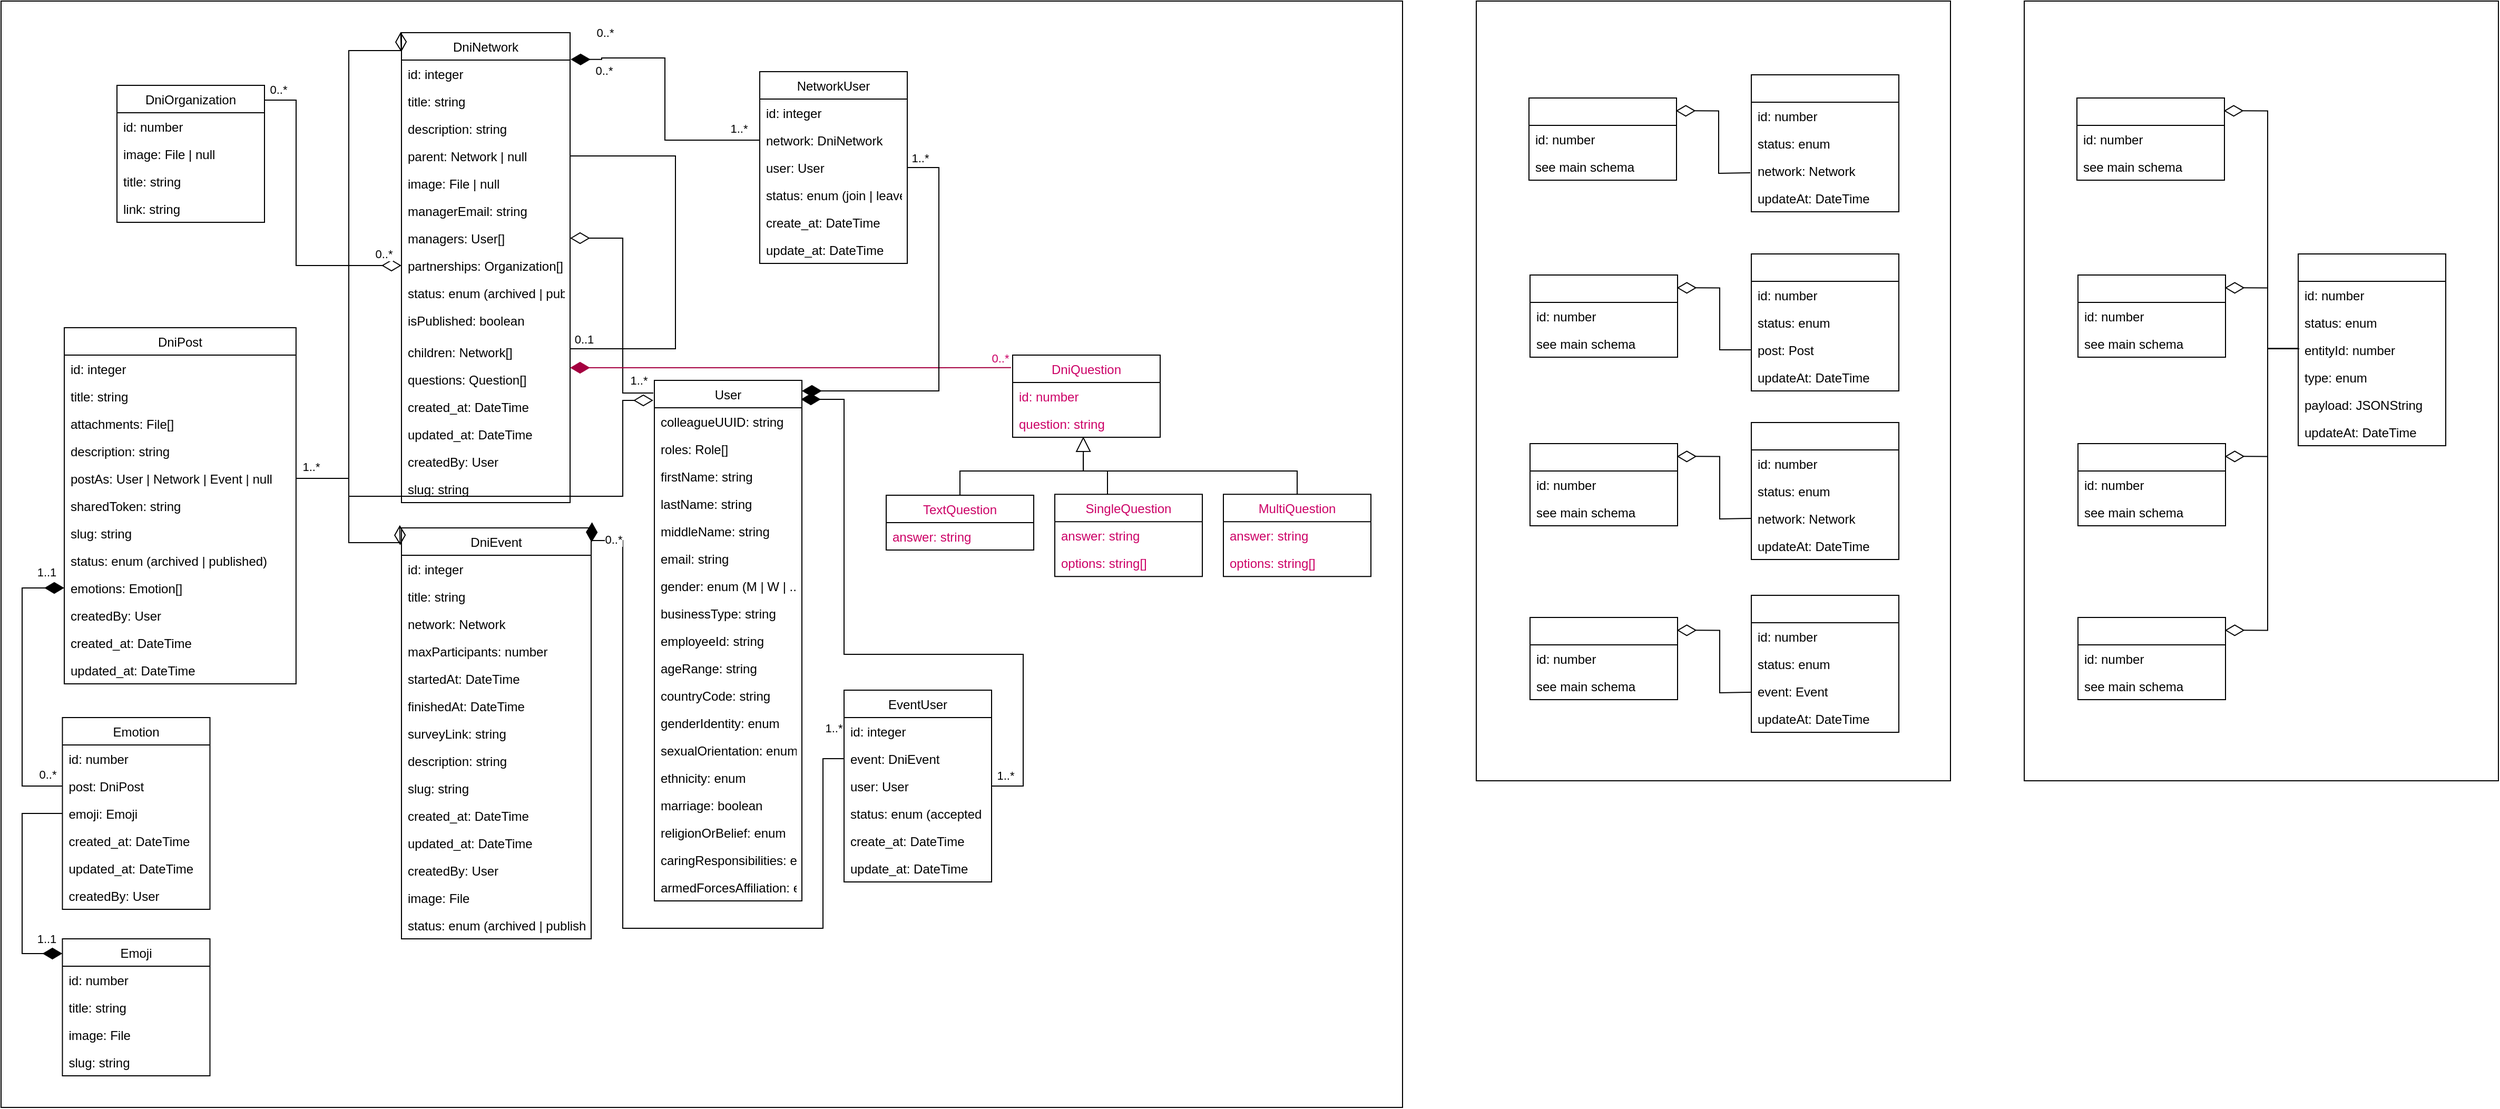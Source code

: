 <mxfile>
    <diagram id="J6vg1RdVkeJgdu3yLjEo" name="Page-1">
        <mxGraphModel dx="1138" dy="582" grid="1" gridSize="10" guides="1" tooltips="1" connect="1" arrows="1" fold="1" page="1" pageScale="1" pageWidth="827" pageHeight="1169" math="0" shadow="0">
            <root>
                <mxCell id="0"/>
                <mxCell id="1" parent="0"/>
                <mxCell id="275" value="" style="rounded=0;whiteSpace=wrap;html=1;fontColor=#FFFFFF;" parent="1" vertex="1">
                    <mxGeometry x="1400" width="450" height="740" as="geometry"/>
                </mxCell>
                <mxCell id="233" value="" style="rounded=0;whiteSpace=wrap;html=1;fontColor=#99004D;" parent="1" vertex="1">
                    <mxGeometry width="1330" height="1050" as="geometry"/>
                </mxCell>
                <mxCell id="9" value="DniPost" style="swimlane;fontStyle=0;childLayout=stackLayout;horizontal=1;startSize=26;fillColor=none;horizontalStack=0;resizeParent=1;resizeParentMax=0;resizeLast=0;collapsible=1;marginBottom=0;" parent="1" vertex="1">
                    <mxGeometry x="60" y="310" width="219.94" height="338" as="geometry"/>
                </mxCell>
                <mxCell id="10" value="id: integer" style="text;strokeColor=none;fillColor=none;align=left;verticalAlign=top;spacingLeft=4;spacingRight=4;overflow=hidden;rotatable=0;points=[[0,0.5],[1,0.5]];portConstraint=eastwest;" parent="9" vertex="1">
                    <mxGeometry y="26" width="219.94" height="26" as="geometry"/>
                </mxCell>
                <mxCell id="11" value="title: string" style="text;strokeColor=none;fillColor=none;align=left;verticalAlign=top;spacingLeft=4;spacingRight=4;overflow=hidden;rotatable=0;points=[[0,0.5],[1,0.5]];portConstraint=eastwest;" parent="9" vertex="1">
                    <mxGeometry y="52" width="219.94" height="26" as="geometry"/>
                </mxCell>
                <mxCell id="12" value="attachments: File[]" style="text;strokeColor=none;fillColor=none;align=left;verticalAlign=top;spacingLeft=4;spacingRight=4;overflow=hidden;rotatable=0;points=[[0,0.5],[1,0.5]];portConstraint=eastwest;" parent="9" vertex="1">
                    <mxGeometry y="78" width="219.94" height="26" as="geometry"/>
                </mxCell>
                <mxCell id="13" value="description: string" style="text;strokeColor=none;fillColor=none;align=left;verticalAlign=top;spacingLeft=4;spacingRight=4;overflow=hidden;rotatable=0;points=[[0,0.5],[1,0.5]];portConstraint=eastwest;" parent="9" vertex="1">
                    <mxGeometry y="104" width="219.94" height="26" as="geometry"/>
                </mxCell>
                <mxCell id="14" value="postAs: User | Network | Event | null" style="text;strokeColor=none;fillColor=none;align=left;verticalAlign=top;spacingLeft=4;spacingRight=4;overflow=hidden;rotatable=0;points=[[0,0.5],[1,0.5]];portConstraint=eastwest;" parent="9" vertex="1">
                    <mxGeometry y="130" width="219.94" height="26" as="geometry"/>
                </mxCell>
                <mxCell id="15" value="sharedToken: string" style="text;strokeColor=none;fillColor=none;align=left;verticalAlign=top;spacingLeft=4;spacingRight=4;overflow=hidden;rotatable=0;points=[[0,0.5],[1,0.5]];portConstraint=eastwest;" parent="9" vertex="1">
                    <mxGeometry y="156" width="219.94" height="26" as="geometry"/>
                </mxCell>
                <mxCell id="21" value="slug: string" style="text;strokeColor=none;fillColor=none;align=left;verticalAlign=top;spacingLeft=4;spacingRight=4;overflow=hidden;rotatable=0;points=[[0,0.5],[1,0.5]];portConstraint=eastwest;" parent="9" vertex="1">
                    <mxGeometry y="182" width="219.94" height="26" as="geometry"/>
                </mxCell>
                <mxCell id="40" value="status: enum (archived | published)" style="text;strokeColor=none;fillColor=none;align=left;verticalAlign=top;spacingLeft=4;spacingRight=4;overflow=hidden;rotatable=0;points=[[0,0.5],[1,0.5]];portConstraint=eastwest;" parent="9" vertex="1">
                    <mxGeometry y="208" width="219.94" height="26" as="geometry"/>
                </mxCell>
                <mxCell id="87" value="emotions: Emotion[]" style="text;strokeColor=none;fillColor=none;align=left;verticalAlign=top;spacingLeft=4;spacingRight=4;overflow=hidden;rotatable=0;points=[[0,0.5],[1,0.5]];portConstraint=eastwest;" parent="9" vertex="1">
                    <mxGeometry y="234" width="219.94" height="26" as="geometry"/>
                </mxCell>
                <mxCell id="157" value="createdBy: User" style="text;strokeColor=none;fillColor=none;align=left;verticalAlign=top;spacingLeft=4;spacingRight=4;overflow=hidden;rotatable=0;points=[[0,0.5],[1,0.5]];portConstraint=eastwest;" parent="9" vertex="1">
                    <mxGeometry y="260" width="219.94" height="26" as="geometry"/>
                </mxCell>
                <mxCell id="169" value="created_at: DateTime" style="text;strokeColor=none;fillColor=none;align=left;verticalAlign=top;spacingLeft=4;spacingRight=4;overflow=hidden;rotatable=0;points=[[0,0.5],[1,0.5]];portConstraint=eastwest;" parent="9" vertex="1">
                    <mxGeometry y="286" width="219.94" height="26" as="geometry"/>
                </mxCell>
                <mxCell id="170" value="updated_at: DateTime" style="text;strokeColor=none;fillColor=none;align=left;verticalAlign=top;spacingLeft=4;spacingRight=4;overflow=hidden;rotatable=0;points=[[0,0.5],[1,0.5]];portConstraint=eastwest;" parent="9" vertex="1">
                    <mxGeometry y="312" width="219.94" height="26" as="geometry"/>
                </mxCell>
                <mxCell id="16" value="DniNetwork" style="swimlane;fontStyle=0;childLayout=stackLayout;horizontal=1;startSize=26;fillColor=none;horizontalStack=0;resizeParent=1;resizeParentMax=0;resizeLast=0;collapsible=1;marginBottom=0;" parent="1" vertex="1">
                    <mxGeometry x="380" y="30" width="160" height="446" as="geometry"/>
                </mxCell>
                <mxCell id="17" value="id: integer" style="text;strokeColor=none;fillColor=none;align=left;verticalAlign=top;spacingLeft=4;spacingRight=4;overflow=hidden;rotatable=0;points=[[0,0.5],[1,0.5]];portConstraint=eastwest;" parent="16" vertex="1">
                    <mxGeometry y="26" width="160" height="26" as="geometry"/>
                </mxCell>
                <mxCell id="18" value="title: string" style="text;strokeColor=none;fillColor=none;align=left;verticalAlign=top;spacingLeft=4;spacingRight=4;overflow=hidden;rotatable=0;points=[[0,0.5],[1,0.5]];portConstraint=eastwest;" parent="16" vertex="1">
                    <mxGeometry y="52" width="160" height="26" as="geometry"/>
                </mxCell>
                <mxCell id="19" value="description: string" style="text;strokeColor=none;fillColor=none;align=left;verticalAlign=top;spacingLeft=4;spacingRight=4;overflow=hidden;rotatable=0;points=[[0,0.5],[1,0.5]];portConstraint=eastwest;" parent="16" vertex="1">
                    <mxGeometry y="78" width="160" height="26" as="geometry"/>
                </mxCell>
                <mxCell id="50" style="edgeStyle=orthogonalEdgeStyle;rounded=0;orthogonalLoop=1;jettySize=auto;html=1;startSize=12;endArrow=none;endFill=0;endSize=16;entryX=1;entryY=0.5;entryDx=0;entryDy=0;" parent="16" source="48" target="129" edge="1">
                    <mxGeometry relative="1" as="geometry">
                        <mxPoint x="-40" y="250" as="targetPoint"/>
                        <Array as="points">
                            <mxPoint x="260" y="117"/>
                            <mxPoint x="260" y="300"/>
                        </Array>
                    </mxGeometry>
                </mxCell>
                <mxCell id="51" value="0..*" style="edgeLabel;html=1;align=center;verticalAlign=middle;resizable=0;points=[];" parent="50" vertex="1" connectable="0">
                    <mxGeometry x="-0.927" relative="1" as="geometry">
                        <mxPoint x="18.8" y="-117" as="offset"/>
                    </mxGeometry>
                </mxCell>
                <mxCell id="52" value="0..1" style="edgeLabel;html=1;align=center;verticalAlign=middle;resizable=0;points=[];" parent="50" vertex="1" connectable="0">
                    <mxGeometry x="0.941" y="2" relative="1" as="geometry">
                        <mxPoint x="3.84" y="-11" as="offset"/>
                    </mxGeometry>
                </mxCell>
                <mxCell id="48" value="parent: Network | null" style="text;strokeColor=none;fillColor=none;align=left;verticalAlign=top;spacingLeft=4;spacingRight=4;overflow=hidden;rotatable=0;points=[[0,0.5],[1,0.5]];portConstraint=eastwest;" parent="16" vertex="1">
                    <mxGeometry y="104" width="160" height="26" as="geometry"/>
                </mxCell>
                <mxCell id="49" value="image: File | null" style="text;strokeColor=none;fillColor=none;align=left;verticalAlign=top;spacingLeft=4;spacingRight=4;overflow=hidden;rotatable=0;points=[[0,0.5],[1,0.5]];portConstraint=eastwest;" parent="16" vertex="1">
                    <mxGeometry y="130" width="160" height="26" as="geometry"/>
                </mxCell>
                <mxCell id="53" value="managerEmail: string" style="text;strokeColor=none;fillColor=none;align=left;verticalAlign=top;spacingLeft=4;spacingRight=4;overflow=hidden;rotatable=0;points=[[0,0.5],[1,0.5]];portConstraint=eastwest;" parent="16" vertex="1">
                    <mxGeometry y="156" width="160" height="26" as="geometry"/>
                </mxCell>
                <mxCell id="55" value="managers: User[]" style="text;strokeColor=none;fillColor=none;align=left;verticalAlign=top;spacingLeft=4;spacingRight=4;overflow=hidden;rotatable=0;points=[[0,0.5],[1,0.5]];portConstraint=eastwest;" parent="16" vertex="1">
                    <mxGeometry y="182" width="160" height="26" as="geometry"/>
                </mxCell>
                <mxCell id="56" value="partnerships: Organization[]" style="text;strokeColor=none;fillColor=none;align=left;verticalAlign=top;spacingLeft=4;spacingRight=4;overflow=hidden;rotatable=0;points=[[0,0.5],[1,0.5]];portConstraint=eastwest;" parent="16" vertex="1">
                    <mxGeometry y="208" width="160" height="26" as="geometry"/>
                </mxCell>
                <mxCell id="73" value="status: enum (archived | published)" style="text;strokeColor=none;fillColor=none;align=left;verticalAlign=top;spacingLeft=4;spacingRight=4;overflow=hidden;rotatable=0;points=[[0,0.5],[1,0.5]];portConstraint=eastwest;" parent="16" vertex="1">
                    <mxGeometry y="234" width="160" height="26" as="geometry"/>
                </mxCell>
                <mxCell id="128" value="isPublished: boolean" style="text;strokeColor=none;fillColor=none;align=left;verticalAlign=top;spacingLeft=4;spacingRight=4;overflow=hidden;rotatable=0;points=[[0,0.5],[1,0.5]];portConstraint=eastwest;" parent="16" vertex="1">
                    <mxGeometry y="260" width="160" height="30" as="geometry"/>
                </mxCell>
                <mxCell id="129" value="children: Network[]" style="text;strokeColor=none;fillColor=none;align=left;verticalAlign=top;spacingLeft=4;spacingRight=4;overflow=hidden;rotatable=0;points=[[0,0.5],[1,0.5]];portConstraint=eastwest;" parent="16" vertex="1">
                    <mxGeometry y="290" width="160" height="26" as="geometry"/>
                </mxCell>
                <mxCell id="131" value="questions: Question[]" style="text;strokeColor=none;fillColor=none;align=left;verticalAlign=top;spacingLeft=4;spacingRight=4;overflow=hidden;rotatable=0;points=[[0,0.5],[1,0.5]];portConstraint=eastwest;" parent="16" vertex="1">
                    <mxGeometry y="316" width="160" height="26" as="geometry"/>
                </mxCell>
                <mxCell id="174" value="created_at: DateTime" style="text;strokeColor=none;fillColor=none;align=left;verticalAlign=top;spacingLeft=4;spacingRight=4;overflow=hidden;rotatable=0;points=[[0,0.5],[1,0.5]];portConstraint=eastwest;" parent="16" vertex="1">
                    <mxGeometry y="342" width="160" height="26" as="geometry"/>
                </mxCell>
                <mxCell id="175" value="updated_at: DateTime" style="text;strokeColor=none;fillColor=none;align=left;verticalAlign=top;spacingLeft=4;spacingRight=4;overflow=hidden;rotatable=0;points=[[0,0.5],[1,0.5]];portConstraint=eastwest;" parent="16" vertex="1">
                    <mxGeometry y="368" width="160" height="26" as="geometry"/>
                </mxCell>
                <mxCell id="337" value="createdBy: User" style="text;strokeColor=none;fillColor=none;align=left;verticalAlign=top;spacingLeft=4;spacingRight=4;overflow=hidden;rotatable=0;points=[[0,0.5],[1,0.5]];portConstraint=eastwest;" parent="16" vertex="1">
                    <mxGeometry y="394" width="160" height="26" as="geometry"/>
                </mxCell>
                <mxCell id="351" value="slug: string" style="text;strokeColor=none;fillColor=none;align=left;verticalAlign=top;spacingLeft=4;spacingRight=4;overflow=hidden;rotatable=0;points=[[0,0.5],[1,0.5]];portConstraint=eastwest;" parent="16" vertex="1">
                    <mxGeometry y="420" width="160" height="26" as="geometry"/>
                </mxCell>
                <mxCell id="24" value="DniEvent" style="swimlane;fontStyle=0;childLayout=stackLayout;horizontal=1;startSize=26;fillColor=none;horizontalStack=0;resizeParent=1;resizeParentMax=0;resizeLast=0;collapsible=1;marginBottom=0;" parent="1" vertex="1">
                    <mxGeometry x="380" y="500.0" width="180" height="390" as="geometry"/>
                </mxCell>
                <mxCell id="25" value="id: integer" style="text;strokeColor=none;fillColor=none;align=left;verticalAlign=top;spacingLeft=4;spacingRight=4;overflow=hidden;rotatable=0;points=[[0,0.5],[1,0.5]];portConstraint=eastwest;" parent="24" vertex="1">
                    <mxGeometry y="26" width="180" height="26" as="geometry"/>
                </mxCell>
                <mxCell id="26" value="title: string" style="text;strokeColor=none;fillColor=none;align=left;verticalAlign=top;spacingLeft=4;spacingRight=4;overflow=hidden;rotatable=0;points=[[0,0.5],[1,0.5]];portConstraint=eastwest;" parent="24" vertex="1">
                    <mxGeometry y="52" width="180" height="26" as="geometry"/>
                </mxCell>
                <mxCell id="27" value="network: Network" style="text;strokeColor=none;fillColor=none;align=left;verticalAlign=top;spacingLeft=4;spacingRight=4;overflow=hidden;rotatable=0;points=[[0,0.5],[1,0.5]];portConstraint=eastwest;" parent="24" vertex="1">
                    <mxGeometry y="78" width="180" height="26" as="geometry"/>
                </mxCell>
                <mxCell id="32" value="maxParticipants: number" style="text;strokeColor=none;fillColor=none;align=left;verticalAlign=top;spacingLeft=4;spacingRight=4;overflow=hidden;rotatable=0;points=[[0,0.5],[1,0.5]];portConstraint=eastwest;" parent="24" vertex="1">
                    <mxGeometry y="104" width="180" height="26" as="geometry"/>
                </mxCell>
                <mxCell id="37" value="startedAt: DateTime" style="text;strokeColor=none;fillColor=none;align=left;verticalAlign=top;spacingLeft=4;spacingRight=4;overflow=hidden;rotatable=0;points=[[0,0.5],[1,0.5]];portConstraint=eastwest;" parent="24" vertex="1">
                    <mxGeometry y="130" width="180" height="26" as="geometry"/>
                </mxCell>
                <mxCell id="38" value="finishedAt: DateTime" style="text;strokeColor=none;fillColor=none;align=left;verticalAlign=top;spacingLeft=4;spacingRight=4;overflow=hidden;rotatable=0;points=[[0,0.5],[1,0.5]];portConstraint=eastwest;" parent="24" vertex="1">
                    <mxGeometry y="156" width="180" height="26" as="geometry"/>
                </mxCell>
                <mxCell id="39" value="surveyLink: string" style="text;strokeColor=none;fillColor=none;align=left;verticalAlign=top;spacingLeft=4;spacingRight=4;overflow=hidden;rotatable=0;points=[[0,0.5],[1,0.5]];portConstraint=eastwest;" parent="24" vertex="1">
                    <mxGeometry y="182" width="180" height="26" as="geometry"/>
                </mxCell>
                <mxCell id="54" value="description: string" style="text;strokeColor=none;fillColor=none;align=left;verticalAlign=top;spacingLeft=4;spacingRight=4;overflow=hidden;rotatable=0;points=[[0,0.5],[1,0.5]];portConstraint=eastwest;" parent="24" vertex="1">
                    <mxGeometry y="208" width="180" height="26" as="geometry"/>
                </mxCell>
                <mxCell id="127" value="slug: string" style="text;strokeColor=none;fillColor=none;align=left;verticalAlign=top;spacingLeft=4;spacingRight=4;overflow=hidden;rotatable=0;points=[[0,0.5],[1,0.5]];portConstraint=eastwest;" parent="24" vertex="1">
                    <mxGeometry y="234" width="180" height="26" as="geometry"/>
                </mxCell>
                <mxCell id="171" value="created_at: DateTime" style="text;strokeColor=none;fillColor=none;align=left;verticalAlign=top;spacingLeft=4;spacingRight=4;overflow=hidden;rotatable=0;points=[[0,0.5],[1,0.5]];portConstraint=eastwest;" parent="24" vertex="1">
                    <mxGeometry y="260" width="180" height="26" as="geometry"/>
                </mxCell>
                <mxCell id="172" value="updated_at: DateTime" style="text;strokeColor=none;fillColor=none;align=left;verticalAlign=top;spacingLeft=4;spacingRight=4;overflow=hidden;rotatable=0;points=[[0,0.5],[1,0.5]];portConstraint=eastwest;" parent="24" vertex="1">
                    <mxGeometry y="286" width="180" height="26" as="geometry"/>
                </mxCell>
                <mxCell id="173" value="createdBy: User" style="text;strokeColor=none;fillColor=none;align=left;verticalAlign=top;spacingLeft=4;spacingRight=4;overflow=hidden;rotatable=0;points=[[0,0.5],[1,0.5]];portConstraint=eastwest;" parent="24" vertex="1">
                    <mxGeometry y="312" width="180" height="26" as="geometry"/>
                </mxCell>
                <mxCell id="352" value="image: File" style="text;strokeColor=none;fillColor=none;align=left;verticalAlign=top;spacingLeft=4;spacingRight=4;overflow=hidden;rotatable=0;points=[[0,0.5],[1,0.5]];portConstraint=eastwest;" parent="24" vertex="1">
                    <mxGeometry y="338" width="180" height="26" as="geometry"/>
                </mxCell>
                <mxCell id="353" value="status: enum (archived | published)" style="text;strokeColor=none;fillColor=none;align=left;verticalAlign=top;spacingLeft=4;spacingRight=4;overflow=hidden;rotatable=0;points=[[0,0.5],[1,0.5]];portConstraint=eastwest;" vertex="1" parent="24">
                    <mxGeometry y="364" width="180" height="26" as="geometry"/>
                </mxCell>
                <mxCell id="28" style="edgeStyle=orthogonalEdgeStyle;rounded=0;orthogonalLoop=1;jettySize=auto;html=1;exitX=1;exitY=0.5;exitDx=0;exitDy=0;endArrow=diamondThin;endFill=0;startSize=12;endSize=16;entryX=-0.001;entryY=0.041;entryDx=0;entryDy=0;entryPerimeter=0;" parent="1" source="14" target="16" edge="1">
                    <mxGeometry relative="1" as="geometry">
                        <mxPoint x="700" y="443" as="sourcePoint"/>
                        <mxPoint x="849" y="30" as="targetPoint"/>
                        <Array as="points">
                            <mxPoint x="330" y="453"/>
                            <mxPoint x="330" y="47"/>
                        </Array>
                    </mxGeometry>
                </mxCell>
                <mxCell id="35" style="edgeStyle=orthogonalEdgeStyle;rounded=0;orthogonalLoop=1;jettySize=auto;html=1;exitX=1;exitY=0.5;exitDx=0;exitDy=0;endArrow=diamondThin;endFill=0;startSize=12;endSize=16;entryX=-0.007;entryY=0.042;entryDx=0;entryDy=0;entryPerimeter=0;" parent="1" source="14" target="24" edge="1">
                    <mxGeometry relative="1" as="geometry">
                        <mxPoint x="700" y="463" as="sourcePoint"/>
                        <mxPoint x="600" y="640" as="targetPoint"/>
                        <Array as="points">
                            <mxPoint x="330" y="453"/>
                            <mxPoint x="330" y="514"/>
                        </Array>
                    </mxGeometry>
                </mxCell>
                <mxCell id="125" value="1..*" style="edgeLabel;html=1;align=center;verticalAlign=middle;resizable=0;points=[];" parent="35" vertex="1" connectable="0">
                    <mxGeometry x="-0.877" y="-2" relative="1" as="geometry">
                        <mxPoint x="3.71" y="-13.0" as="offset"/>
                    </mxGeometry>
                </mxCell>
                <mxCell id="41" value="User" style="swimlane;fontStyle=0;childLayout=stackLayout;horizontal=1;startSize=26;fillColor=none;horizontalStack=0;resizeParent=1;resizeParentMax=0;resizeLast=0;collapsible=1;marginBottom=0;" parent="1" vertex="1">
                    <mxGeometry x="620" y="360" width="140" height="494" as="geometry"/>
                </mxCell>
                <mxCell id="42" value="colleagueUUID: string" style="text;strokeColor=none;fillColor=none;align=left;verticalAlign=top;spacingLeft=4;spacingRight=4;overflow=hidden;rotatable=0;points=[[0,0.5],[1,0.5]];portConstraint=eastwest;" parent="41" vertex="1">
                    <mxGeometry y="26" width="140" height="26" as="geometry"/>
                </mxCell>
                <mxCell id="43" value="roles: Role[]" style="text;strokeColor=none;fillColor=none;align=left;verticalAlign=top;spacingLeft=4;spacingRight=4;overflow=hidden;rotatable=0;points=[[0,0.5],[1,0.5]];portConstraint=eastwest;" parent="41" vertex="1">
                    <mxGeometry y="52" width="140" height="26" as="geometry"/>
                </mxCell>
                <mxCell id="44" value="firstName: string" style="text;strokeColor=none;fillColor=none;align=left;verticalAlign=top;spacingLeft=4;spacingRight=4;overflow=hidden;rotatable=0;points=[[0,0.5],[1,0.5]];portConstraint=eastwest;" parent="41" vertex="1">
                    <mxGeometry y="78" width="140" height="26" as="geometry"/>
                </mxCell>
                <mxCell id="46" value="lastName: string" style="text;strokeColor=none;fillColor=none;align=left;verticalAlign=top;spacingLeft=4;spacingRight=4;overflow=hidden;rotatable=0;points=[[0,0.5],[1,0.5]];portConstraint=eastwest;" parent="41" vertex="1">
                    <mxGeometry y="104" width="140" height="26" as="geometry"/>
                </mxCell>
                <mxCell id="47" value="middleName: string" style="text;strokeColor=none;fillColor=none;align=left;verticalAlign=top;spacingLeft=4;spacingRight=4;overflow=hidden;rotatable=0;points=[[0,0.5],[1,0.5]];portConstraint=eastwest;" parent="41" vertex="1">
                    <mxGeometry y="130" width="140" height="26" as="geometry"/>
                </mxCell>
                <mxCell id="222" value="email: string" style="text;strokeColor=none;fillColor=none;align=left;verticalAlign=top;spacingLeft=4;spacingRight=4;overflow=hidden;rotatable=0;points=[[0,0.5],[1,0.5]];portConstraint=eastwest;" parent="41" vertex="1">
                    <mxGeometry y="156" width="140" height="26" as="geometry"/>
                </mxCell>
                <mxCell id="223" value="gender: enum (M | W | ...)" style="text;strokeColor=none;fillColor=none;align=left;verticalAlign=top;spacingLeft=4;spacingRight=4;overflow=hidden;rotatable=0;points=[[0,0.5],[1,0.5]];portConstraint=eastwest;" parent="41" vertex="1">
                    <mxGeometry y="182" width="140" height="26" as="geometry"/>
                </mxCell>
                <mxCell id="325" value="businessType: string" style="text;strokeColor=none;fillColor=none;align=left;verticalAlign=top;spacingLeft=4;spacingRight=4;overflow=hidden;rotatable=0;points=[[0,0.5],[1,0.5]];portConstraint=eastwest;" parent="41" vertex="1">
                    <mxGeometry y="208" width="140" height="26" as="geometry"/>
                </mxCell>
                <mxCell id="326" value="employeeId: string" style="text;strokeColor=none;fillColor=none;align=left;verticalAlign=top;spacingLeft=4;spacingRight=4;overflow=hidden;rotatable=0;points=[[0,0.5],[1,0.5]];portConstraint=eastwest;" parent="41" vertex="1">
                    <mxGeometry y="234" width="140" height="26" as="geometry"/>
                </mxCell>
                <mxCell id="327" value="ageRange: string" style="text;strokeColor=none;fillColor=none;align=left;verticalAlign=top;spacingLeft=4;spacingRight=4;overflow=hidden;rotatable=0;points=[[0,0.5],[1,0.5]];portConstraint=eastwest;" parent="41" vertex="1">
                    <mxGeometry y="260" width="140" height="26" as="geometry"/>
                </mxCell>
                <mxCell id="328" value="countryCode: string" style="text;strokeColor=none;fillColor=none;align=left;verticalAlign=top;spacingLeft=4;spacingRight=4;overflow=hidden;rotatable=0;points=[[0,0.5],[1,0.5]];portConstraint=eastwest;" parent="41" vertex="1">
                    <mxGeometry y="286" width="140" height="26" as="geometry"/>
                </mxCell>
                <mxCell id="330" value="genderIdentity: enum" style="text;strokeColor=none;fillColor=none;align=left;verticalAlign=top;spacingLeft=4;spacingRight=4;overflow=hidden;rotatable=0;points=[[0,0.5],[1,0.5]];portConstraint=eastwest;" parent="41" vertex="1">
                    <mxGeometry y="312" width="140" height="26" as="geometry"/>
                </mxCell>
                <mxCell id="331" value="sexualOrientation: enum" style="text;strokeColor=none;fillColor=none;align=left;verticalAlign=top;spacingLeft=4;spacingRight=4;overflow=hidden;rotatable=0;points=[[0,0.5],[1,0.5]];portConstraint=eastwest;" parent="41" vertex="1">
                    <mxGeometry y="338" width="140" height="26" as="geometry"/>
                </mxCell>
                <mxCell id="332" value="ethnicity: enum&#10;" style="text;strokeColor=none;fillColor=none;align=left;verticalAlign=top;spacingLeft=4;spacingRight=4;overflow=hidden;rotatable=0;points=[[0,0.5],[1,0.5]];portConstraint=eastwest;" parent="41" vertex="1">
                    <mxGeometry y="364" width="140" height="26" as="geometry"/>
                </mxCell>
                <mxCell id="333" value="marriage: boolean" style="text;strokeColor=none;fillColor=none;align=left;verticalAlign=top;spacingLeft=4;spacingRight=4;overflow=hidden;rotatable=0;points=[[0,0.5],[1,0.5]];portConstraint=eastwest;" parent="41" vertex="1">
                    <mxGeometry y="390" width="140" height="26" as="geometry"/>
                </mxCell>
                <mxCell id="334" value="religionOrBelief: enum" style="text;strokeColor=none;fillColor=none;align=left;verticalAlign=top;spacingLeft=4;spacingRight=4;overflow=hidden;rotatable=0;points=[[0,0.5],[1,0.5]];portConstraint=eastwest;" parent="41" vertex="1">
                    <mxGeometry y="416" width="140" height="26" as="geometry"/>
                </mxCell>
                <mxCell id="335" value="caringResponsibilities: enum" style="text;strokeColor=none;fillColor=none;align=left;verticalAlign=top;spacingLeft=4;spacingRight=4;overflow=hidden;rotatable=0;points=[[0,0.5],[1,0.5]];portConstraint=eastwest;" parent="41" vertex="1">
                    <mxGeometry y="442" width="140" height="26" as="geometry"/>
                </mxCell>
                <mxCell id="336" value="armedForcesAffiliation: enum" style="text;strokeColor=none;fillColor=none;align=left;verticalAlign=top;spacingLeft=4;spacingRight=4;overflow=hidden;rotatable=0;points=[[0,0.5],[1,0.5]];portConstraint=eastwest;" parent="41" vertex="1">
                    <mxGeometry y="468" width="140" height="26" as="geometry"/>
                </mxCell>
                <mxCell id="45" style="edgeStyle=orthogonalEdgeStyle;rounded=0;orthogonalLoop=1;jettySize=auto;html=1;startSize=12;endArrow=diamondThin;endFill=0;endSize=16;exitX=1;exitY=0.5;exitDx=0;exitDy=0;" parent="1" source="14" edge="1">
                    <mxGeometry relative="1" as="geometry">
                        <mxPoint x="351.12" y="399.664" as="sourcePoint"/>
                        <Array as="points">
                            <mxPoint x="330" y="453"/>
                            <mxPoint x="330" y="470"/>
                            <mxPoint x="590" y="470"/>
                            <mxPoint x="590" y="379"/>
                        </Array>
                        <mxPoint x="619" y="379" as="targetPoint"/>
                    </mxGeometry>
                </mxCell>
                <mxCell id="57" style="edgeStyle=orthogonalEdgeStyle;rounded=0;orthogonalLoop=1;jettySize=auto;html=1;startSize=16;endArrow=none;endFill=0;endSize=16;startArrow=diamondThin;startFill=0;exitX=1;exitY=0.5;exitDx=0;exitDy=0;" parent="1" source="55" edge="1">
                    <mxGeometry relative="1" as="geometry">
                        <mxPoint x="400" y="180" as="sourcePoint"/>
                        <Array as="points">
                            <mxPoint x="590" y="225"/>
                            <mxPoint x="590" y="372"/>
                        </Array>
                        <mxPoint x="619" y="372" as="targetPoint"/>
                    </mxGeometry>
                </mxCell>
                <mxCell id="60" value="1..*" style="edgeLabel;html=1;align=center;verticalAlign=middle;resizable=0;points=[];" parent="57" vertex="1" connectable="0">
                    <mxGeometry x="0.81" relative="1" as="geometry">
                        <mxPoint x="7.56" y="-11.88" as="offset"/>
                    </mxGeometry>
                </mxCell>
                <mxCell id="92" style="edgeStyle=orthogonalEdgeStyle;rounded=0;orthogonalLoop=1;jettySize=auto;html=1;entryX=0;entryY=0.5;entryDx=0;entryDy=0;startArrow=none;startFill=0;startSize=16;endArrow=diamondThin;endFill=1;endSize=16;exitX=0;exitY=0.5;exitDx=0;exitDy=0;" parent="1" source="90" target="87" edge="1">
                    <mxGeometry relative="1" as="geometry">
                        <Array as="points">
                            <mxPoint x="20" y="745"/>
                            <mxPoint x="20" y="557"/>
                        </Array>
                    </mxGeometry>
                </mxCell>
                <mxCell id="93" value="0..*" style="edgeLabel;html=1;align=center;verticalAlign=middle;resizable=0;points=[];" parent="92" vertex="1" connectable="0">
                    <mxGeometry x="-0.794" y="2" relative="1" as="geometry">
                        <mxPoint x="13.38" y="-13.0" as="offset"/>
                    </mxGeometry>
                </mxCell>
                <mxCell id="94" value="1..1" style="edgeLabel;html=1;align=center;verticalAlign=middle;resizable=0;points=[];" parent="92" vertex="1" connectable="0">
                    <mxGeometry x="0.682" relative="1" as="geometry">
                        <mxPoint x="23" y="-17" as="offset"/>
                    </mxGeometry>
                </mxCell>
                <mxCell id="88" value="Emotion" style="swimlane;fontStyle=0;childLayout=stackLayout;horizontal=1;startSize=26;fillColor=none;horizontalStack=0;resizeParent=1;resizeParentMax=0;resizeLast=0;collapsible=1;marginBottom=0;" parent="1" vertex="1">
                    <mxGeometry x="58.24" y="680" width="140" height="182" as="geometry"/>
                </mxCell>
                <mxCell id="89" value="id: number" style="text;strokeColor=none;fillColor=none;align=left;verticalAlign=top;spacingLeft=4;spacingRight=4;overflow=hidden;rotatable=0;points=[[0,0.5],[1,0.5]];portConstraint=eastwest;" parent="88" vertex="1">
                    <mxGeometry y="26" width="140" height="26" as="geometry"/>
                </mxCell>
                <mxCell id="90" value="post: DniPost" style="text;strokeColor=none;fillColor=none;align=left;verticalAlign=top;spacingLeft=4;spacingRight=4;overflow=hidden;rotatable=0;points=[[0,0.5],[1,0.5]];portConstraint=eastwest;" parent="88" vertex="1">
                    <mxGeometry y="52" width="140" height="26" as="geometry"/>
                </mxCell>
                <mxCell id="91" value="emoji: Emoji" style="text;strokeColor=none;fillColor=none;align=left;verticalAlign=top;spacingLeft=4;spacingRight=4;overflow=hidden;rotatable=0;points=[[0,0.5],[1,0.5]];portConstraint=eastwest;" parent="88" vertex="1">
                    <mxGeometry y="78" width="140" height="26" as="geometry"/>
                </mxCell>
                <mxCell id="99" value="created_at: DateTime" style="text;strokeColor=none;fillColor=none;align=left;verticalAlign=top;spacingLeft=4;spacingRight=4;overflow=hidden;rotatable=0;points=[[0,0.5],[1,0.5]];portConstraint=eastwest;" parent="88" vertex="1">
                    <mxGeometry y="104" width="140" height="26" as="geometry"/>
                </mxCell>
                <mxCell id="343" value="updated_at: DateTime" style="text;strokeColor=none;fillColor=none;align=left;verticalAlign=top;spacingLeft=4;spacingRight=4;overflow=hidden;rotatable=0;points=[[0,0.5],[1,0.5]];portConstraint=eastwest;" parent="88" vertex="1">
                    <mxGeometry y="130" width="140" height="26" as="geometry"/>
                </mxCell>
                <mxCell id="344" value="createdBy: User" style="text;strokeColor=none;fillColor=none;align=left;verticalAlign=top;spacingLeft=4;spacingRight=4;overflow=hidden;rotatable=0;points=[[0,0.5],[1,0.5]];portConstraint=eastwest;" parent="88" vertex="1">
                    <mxGeometry y="156" width="140" height="26" as="geometry"/>
                </mxCell>
                <mxCell id="95" value="DniOrganization" style="swimlane;fontStyle=0;childLayout=stackLayout;horizontal=1;startSize=26;fillColor=none;horizontalStack=0;resizeParent=1;resizeParentMax=0;resizeLast=0;collapsible=1;marginBottom=0;" parent="1" vertex="1">
                    <mxGeometry x="110" y="80" width="140" height="130" as="geometry"/>
                </mxCell>
                <mxCell id="96" value="id: number" style="text;strokeColor=none;fillColor=none;align=left;verticalAlign=top;spacingLeft=4;spacingRight=4;overflow=hidden;rotatable=0;points=[[0,0.5],[1,0.5]];portConstraint=eastwest;" parent="95" vertex="1">
                    <mxGeometry y="26" width="140" height="26" as="geometry"/>
                </mxCell>
                <mxCell id="97" value="image: File | null" style="text;strokeColor=none;fillColor=none;align=left;verticalAlign=top;spacingLeft=4;spacingRight=4;overflow=hidden;rotatable=0;points=[[0,0.5],[1,0.5]];portConstraint=eastwest;" parent="95" vertex="1">
                    <mxGeometry y="52" width="140" height="26" as="geometry"/>
                </mxCell>
                <mxCell id="98" value="title: string" style="text;strokeColor=none;fillColor=none;align=left;verticalAlign=top;spacingLeft=4;spacingRight=4;overflow=hidden;rotatable=0;points=[[0,0.5],[1,0.5]];portConstraint=eastwest;" parent="95" vertex="1">
                    <mxGeometry y="78" width="140" height="26" as="geometry"/>
                </mxCell>
                <mxCell id="349" value="link: string" style="text;strokeColor=none;fillColor=none;align=left;verticalAlign=top;spacingLeft=4;spacingRight=4;overflow=hidden;rotatable=0;points=[[0,0.5],[1,0.5]];portConstraint=eastwest;" parent="95" vertex="1">
                    <mxGeometry y="104" width="140" height="26" as="geometry"/>
                </mxCell>
                <mxCell id="100" style="edgeStyle=orthogonalEdgeStyle;rounded=0;orthogonalLoop=1;jettySize=auto;html=1;startArrow=diamondThin;startFill=0;startSize=16;endArrow=none;endFill=0;endSize=16;exitX=0;exitY=0.5;exitDx=0;exitDy=0;" parent="1" source="56" edge="1">
                    <mxGeometry relative="1" as="geometry">
                        <Array as="points">
                            <mxPoint x="280" y="251"/>
                            <mxPoint x="280" y="94"/>
                        </Array>
                        <mxPoint x="250" y="94" as="targetPoint"/>
                    </mxGeometry>
                </mxCell>
                <mxCell id="101" value="0..*" style="edgeLabel;html=1;align=center;verticalAlign=middle;resizable=0;points=[];" parent="100" vertex="1" connectable="0">
                    <mxGeometry x="0.839" y="-1" relative="1" as="geometry">
                        <mxPoint x="-10.13" y="-9" as="offset"/>
                    </mxGeometry>
                </mxCell>
                <mxCell id="350" value="0..*" style="edgeLabel;html=1;align=center;verticalAlign=middle;resizable=0;points=[];" parent="100" vertex="1" connectable="0">
                    <mxGeometry x="-0.881" relative="1" as="geometry">
                        <mxPoint y="-11" as="offset"/>
                    </mxGeometry>
                </mxCell>
                <mxCell id="132" value="DniQuestion" style="swimlane;fontStyle=0;childLayout=stackLayout;horizontal=1;startSize=26;fillColor=none;horizontalStack=0;resizeParent=1;resizeParentMax=0;resizeLast=0;collapsible=1;marginBottom=0;fontColor=#CC0066;" parent="1" vertex="1">
                    <mxGeometry x="960" y="336" width="140" height="78" as="geometry"/>
                </mxCell>
                <mxCell id="133" value="id: number" style="text;strokeColor=none;fillColor=none;align=left;verticalAlign=top;spacingLeft=4;spacingRight=4;overflow=hidden;rotatable=0;points=[[0,0.5],[1,0.5]];portConstraint=eastwest;fontColor=#CC0066;" parent="132" vertex="1">
                    <mxGeometry y="26" width="140" height="26" as="geometry"/>
                </mxCell>
                <mxCell id="134" value="question: string" style="text;strokeColor=none;fillColor=none;align=left;verticalAlign=top;spacingLeft=4;spacingRight=4;overflow=hidden;rotatable=0;points=[[0,0.5],[1,0.5]];portConstraint=eastwest;fontColor=#CC0066;" parent="132" vertex="1">
                    <mxGeometry y="52" width="140" height="26" as="geometry"/>
                </mxCell>
                <mxCell id="147" style="edgeStyle=orthogonalEdgeStyle;rounded=0;orthogonalLoop=1;jettySize=auto;html=1;endArrow=none;endFill=0;endSize=12;fontColor=#CC0066;" parent="1" source="136" edge="1">
                    <mxGeometry relative="1" as="geometry">
                        <mxPoint x="1027" y="432" as="targetPoint"/>
                        <Array as="points">
                            <mxPoint x="910" y="446"/>
                            <mxPoint x="1027" y="446"/>
                        </Array>
                    </mxGeometry>
                </mxCell>
                <mxCell id="136" value="TextQuestion" style="swimlane;fontStyle=0;childLayout=stackLayout;horizontal=1;startSize=26;fillColor=none;horizontalStack=0;resizeParent=1;resizeParentMax=0;resizeLast=0;collapsible=1;marginBottom=0;fontColor=#CC0066;" parent="1" vertex="1">
                    <mxGeometry x="840" y="469" width="140" height="52" as="geometry"/>
                </mxCell>
                <mxCell id="137" value="answer: string" style="text;strokeColor=none;fillColor=none;align=left;verticalAlign=top;spacingLeft=4;spacingRight=4;overflow=hidden;rotatable=0;points=[[0,0.5],[1,0.5]];portConstraint=eastwest;fontColor=#CC0066;" parent="136" vertex="1">
                    <mxGeometry y="26" width="140" height="26" as="geometry"/>
                </mxCell>
                <mxCell id="141" value="SingleQuestion" style="swimlane;fontStyle=0;childLayout=stackLayout;horizontal=1;startSize=26;fillColor=none;horizontalStack=0;resizeParent=1;resizeParentMax=0;resizeLast=0;collapsible=1;marginBottom=0;fontColor=#CC0066;" parent="1" vertex="1">
                    <mxGeometry x="1000" y="468.17" width="140" height="78" as="geometry"/>
                </mxCell>
                <mxCell id="142" value="answer: string" style="text;strokeColor=none;fillColor=none;align=left;verticalAlign=top;spacingLeft=4;spacingRight=4;overflow=hidden;rotatable=0;points=[[0,0.5],[1,0.5]];portConstraint=eastwest;fontColor=#CC0066;" parent="141" vertex="1">
                    <mxGeometry y="26" width="140" height="26" as="geometry"/>
                </mxCell>
                <mxCell id="151" value="options: string[]" style="text;strokeColor=none;fillColor=none;align=left;verticalAlign=top;spacingLeft=4;spacingRight=4;overflow=hidden;rotatable=0;points=[[0,0.5],[1,0.5]];portConstraint=eastwest;fontColor=#CC0066;" parent="141" vertex="1">
                    <mxGeometry y="52" width="140" height="26" as="geometry"/>
                </mxCell>
                <mxCell id="143" style="edgeStyle=orthogonalEdgeStyle;rounded=0;orthogonalLoop=1;jettySize=auto;html=1;endArrow=block;endFill=0;endSize=12;entryX=0.479;entryY=0.974;entryDx=0;entryDy=0;entryPerimeter=0;fontColor=#CC0066;" parent="1" source="141" target="134" edge="1">
                    <mxGeometry relative="1" as="geometry">
                        <mxPoint x="1025" y="417" as="targetPoint"/>
                        <Array as="points">
                            <mxPoint x="1050" y="446"/>
                            <mxPoint x="1027" y="446"/>
                        </Array>
                    </mxGeometry>
                </mxCell>
                <mxCell id="149" style="edgeStyle=orthogonalEdgeStyle;rounded=0;orthogonalLoop=1;jettySize=auto;html=1;endArrow=none;endFill=0;endSize=12;fontColor=#CC0066;" parent="1" source="144" edge="1">
                    <mxGeometry relative="1" as="geometry">
                        <mxPoint x="1027" y="430" as="targetPoint"/>
                        <Array as="points">
                            <mxPoint x="1230" y="446"/>
                            <mxPoint x="1027" y="446"/>
                        </Array>
                    </mxGeometry>
                </mxCell>
                <mxCell id="144" value="MultiQuestion" style="swimlane;fontStyle=0;childLayout=stackLayout;horizontal=1;startSize=26;fillColor=none;horizontalStack=0;resizeParent=1;resizeParentMax=0;resizeLast=0;collapsible=1;marginBottom=0;fontColor=#CC0066;" parent="1" vertex="1">
                    <mxGeometry x="1160" y="468.17" width="140" height="78" as="geometry"/>
                </mxCell>
                <mxCell id="145" value="answer: string" style="text;strokeColor=none;fillColor=none;align=left;verticalAlign=top;spacingLeft=4;spacingRight=4;overflow=hidden;rotatable=0;points=[[0,0.5],[1,0.5]];portConstraint=eastwest;fontColor=#CC0066;" parent="144" vertex="1">
                    <mxGeometry y="26" width="140" height="26" as="geometry"/>
                </mxCell>
                <mxCell id="154" value="options: string[]" style="text;strokeColor=none;fillColor=none;align=left;verticalAlign=top;spacingLeft=4;spacingRight=4;overflow=hidden;rotatable=0;points=[[0,0.5],[1,0.5]];portConstraint=eastwest;fontColor=#CC0066;" parent="144" vertex="1">
                    <mxGeometry y="52" width="140" height="26" as="geometry"/>
                </mxCell>
                <mxCell id="155" style="edgeStyle=orthogonalEdgeStyle;rounded=0;orthogonalLoop=1;jettySize=auto;html=1;entryX=-0.011;entryY=0.153;entryDx=0;entryDy=0;entryPerimeter=0;startArrow=diamondThin;startFill=1;startSize=16;endArrow=none;endFill=0;endSize=16;fillColor=#d80073;strokeColor=#A50040;" parent="1" target="132" edge="1">
                    <mxGeometry relative="1" as="geometry">
                        <Array as="points">
                            <mxPoint x="540" y="348"/>
                        </Array>
                        <mxPoint x="540" y="348" as="sourcePoint"/>
                        <mxPoint x="864.42" y="209.248" as="targetPoint"/>
                    </mxGeometry>
                </mxCell>
                <mxCell id="156" value="0..*" style="edgeLabel;html=1;align=center;verticalAlign=middle;resizable=0;points=[];fontColor=#CC0066;" parent="155" vertex="1" connectable="0">
                    <mxGeometry x="0.839" y="-1" relative="1" as="geometry">
                        <mxPoint x="23.2" y="-9.94" as="offset"/>
                    </mxGeometry>
                </mxCell>
                <mxCell id="176" value="NetworkUser" style="swimlane;fontStyle=0;childLayout=stackLayout;horizontal=1;startSize=26;fillColor=none;horizontalStack=0;resizeParent=1;resizeParentMax=0;resizeLast=0;collapsible=1;marginBottom=0;" parent="1" vertex="1">
                    <mxGeometry x="720" y="67" width="140" height="182" as="geometry"/>
                </mxCell>
                <mxCell id="177" value="id: integer" style="text;strokeColor=none;fillColor=none;align=left;verticalAlign=top;spacingLeft=4;spacingRight=4;overflow=hidden;rotatable=0;points=[[0,0.5],[1,0.5]];portConstraint=eastwest;" parent="176" vertex="1">
                    <mxGeometry y="26" width="140" height="26" as="geometry"/>
                </mxCell>
                <mxCell id="178" value="network: DniNetwork" style="text;strokeColor=none;fillColor=none;align=left;verticalAlign=top;spacingLeft=4;spacingRight=4;overflow=hidden;rotatable=0;points=[[0,0.5],[1,0.5]];portConstraint=eastwest;" parent="176" vertex="1">
                    <mxGeometry y="52" width="140" height="26" as="geometry"/>
                </mxCell>
                <mxCell id="179" value="user: User" style="text;strokeColor=none;fillColor=none;align=left;verticalAlign=top;spacingLeft=4;spacingRight=4;overflow=hidden;rotatable=0;points=[[0,0.5],[1,0.5]];portConstraint=eastwest;" parent="176" vertex="1">
                    <mxGeometry y="78" width="140" height="26" as="geometry"/>
                </mxCell>
                <mxCell id="180" value="status: enum (join | leave)" style="text;strokeColor=none;fillColor=none;align=left;verticalAlign=top;spacingLeft=4;spacingRight=4;overflow=hidden;rotatable=0;points=[[0,0.5],[1,0.5]];portConstraint=eastwest;" parent="176" vertex="1">
                    <mxGeometry y="104" width="140" height="26" as="geometry"/>
                </mxCell>
                <mxCell id="201" value="create_at: DateTime" style="text;strokeColor=none;fillColor=none;align=left;verticalAlign=top;spacingLeft=4;spacingRight=4;overflow=hidden;rotatable=0;points=[[0,0.5],[1,0.5]];portConstraint=eastwest;" parent="176" vertex="1">
                    <mxGeometry y="130" width="140" height="26" as="geometry"/>
                </mxCell>
                <mxCell id="202" value="update_at: DateTime" style="text;strokeColor=none;fillColor=none;align=left;verticalAlign=top;spacingLeft=4;spacingRight=4;overflow=hidden;rotatable=0;points=[[0,0.5],[1,0.5]];portConstraint=eastwest;" parent="176" vertex="1">
                    <mxGeometry y="156" width="140" height="26" as="geometry"/>
                </mxCell>
                <mxCell id="182" style="edgeStyle=orthogonalEdgeStyle;rounded=0;orthogonalLoop=1;jettySize=auto;html=1;endArrow=diamondThin;endFill=1;startSize=16;endSize=16;exitX=1;exitY=0.5;exitDx=0;exitDy=0;" parent="1" source="179" edge="1">
                    <mxGeometry relative="1" as="geometry">
                        <mxPoint x="760" y="370" as="targetPoint"/>
                        <Array as="points">
                            <mxPoint x="890" y="158"/>
                            <mxPoint x="890" y="370"/>
                        </Array>
                    </mxGeometry>
                </mxCell>
                <mxCell id="183" value="1..*" style="edgeLabel;html=1;align=center;verticalAlign=middle;resizable=0;points=[];" parent="182" vertex="1" connectable="0">
                    <mxGeometry x="-0.913" y="-3" relative="1" as="geometry">
                        <mxPoint x="-4.12" y="-12" as="offset"/>
                    </mxGeometry>
                </mxCell>
                <mxCell id="184" value="" style="edgeStyle=orthogonalEdgeStyle;rounded=0;orthogonalLoop=1;jettySize=auto;html=1;endArrow=diamondThin;endFill=1;startSize=16;endSize=16;exitX=1;exitY=0.5;exitDx=0;exitDy=0;" parent="1" source="189" edge="1">
                    <mxGeometry x="0.019" relative="1" as="geometry">
                        <mxPoint x="759" y="378" as="targetPoint"/>
                        <Array as="points">
                            <mxPoint x="970" y="745"/>
                            <mxPoint x="970" y="620"/>
                            <mxPoint x="800" y="620"/>
                            <mxPoint x="800" y="378"/>
                        </Array>
                        <mxPoint as="offset"/>
                    </mxGeometry>
                </mxCell>
                <mxCell id="185" value="1..*" style="edgeLabel;html=1;align=center;verticalAlign=middle;resizable=0;points=[];" parent="184" vertex="1" connectable="0">
                    <mxGeometry x="-0.913" y="-3" relative="1" as="geometry">
                        <mxPoint x="-13.5" y="-13" as="offset"/>
                    </mxGeometry>
                </mxCell>
                <mxCell id="186" value="EventUser" style="swimlane;fontStyle=0;childLayout=stackLayout;horizontal=1;startSize=26;fillColor=none;horizontalStack=0;resizeParent=1;resizeParentMax=0;resizeLast=0;collapsible=1;marginBottom=0;" parent="1" vertex="1">
                    <mxGeometry x="800" y="654" width="140" height="182" as="geometry"/>
                </mxCell>
                <mxCell id="187" value="id: integer" style="text;strokeColor=none;fillColor=none;align=left;verticalAlign=top;spacingLeft=4;spacingRight=4;overflow=hidden;rotatable=0;points=[[0,0.5],[1,0.5]];portConstraint=eastwest;" parent="186" vertex="1">
                    <mxGeometry y="26" width="140" height="26" as="geometry"/>
                </mxCell>
                <mxCell id="188" value="event: DniEvent" style="text;strokeColor=none;fillColor=none;align=left;verticalAlign=top;spacingLeft=4;spacingRight=4;overflow=hidden;rotatable=0;points=[[0,0.5],[1,0.5]];portConstraint=eastwest;" parent="186" vertex="1">
                    <mxGeometry y="52" width="140" height="26" as="geometry"/>
                </mxCell>
                <mxCell id="189" value="user: User" style="text;strokeColor=none;fillColor=none;align=left;verticalAlign=top;spacingLeft=4;spacingRight=4;overflow=hidden;rotatable=0;points=[[0,0.5],[1,0.5]];portConstraint=eastwest;" parent="186" vertex="1">
                    <mxGeometry y="78" width="140" height="26" as="geometry"/>
                </mxCell>
                <mxCell id="190" value="status: enum (accepted | declined)" style="text;strokeColor=none;fillColor=none;align=left;verticalAlign=top;spacingLeft=4;spacingRight=4;overflow=hidden;rotatable=0;points=[[0,0.5],[1,0.5]];portConstraint=eastwest;" parent="186" vertex="1">
                    <mxGeometry y="104" width="140" height="26" as="geometry"/>
                </mxCell>
                <mxCell id="199" value="create_at: DateTime" style="text;strokeColor=none;fillColor=none;align=left;verticalAlign=top;spacingLeft=4;spacingRight=4;overflow=hidden;rotatable=0;points=[[0,0.5],[1,0.5]];portConstraint=eastwest;" parent="186" vertex="1">
                    <mxGeometry y="130" width="140" height="26" as="geometry"/>
                </mxCell>
                <mxCell id="200" value="update_at: DateTime" style="text;strokeColor=none;fillColor=none;align=left;verticalAlign=top;spacingLeft=4;spacingRight=4;overflow=hidden;rotatable=0;points=[[0,0.5],[1,0.5]];portConstraint=eastwest;" parent="186" vertex="1">
                    <mxGeometry y="156" width="140" height="26" as="geometry"/>
                </mxCell>
                <mxCell id="193" style="edgeStyle=orthogonalEdgeStyle;rounded=0;orthogonalLoop=1;jettySize=auto;html=1;entryX=1.003;entryY=0.057;entryDx=0;entryDy=0;entryPerimeter=0;startSize=16;endArrow=diamondThin;endFill=1;endSize=16;" parent="1" source="178" target="16" edge="1">
                    <mxGeometry relative="1" as="geometry">
                        <Array as="points">
                            <mxPoint x="630" y="132"/>
                            <mxPoint x="630" y="54"/>
                            <mxPoint x="570" y="54"/>
                        </Array>
                    </mxGeometry>
                </mxCell>
                <mxCell id="194" value="1..*" style="edgeLabel;html=1;align=center;verticalAlign=middle;resizable=0;points=[];" parent="193" vertex="1" connectable="0">
                    <mxGeometry x="-0.697" y="-1" relative="1" as="geometry">
                        <mxPoint x="18.73" y="-10" as="offset"/>
                    </mxGeometry>
                </mxCell>
                <mxCell id="195" value="0..*" style="edgeLabel;html=1;align=center;verticalAlign=middle;resizable=0;points=[];" parent="193" vertex="1" connectable="0">
                    <mxGeometry x="0.783" y="-1" relative="1" as="geometry">
                        <mxPoint x="3.53" y="11.78" as="offset"/>
                    </mxGeometry>
                </mxCell>
                <mxCell id="196" style="edgeStyle=orthogonalEdgeStyle;rounded=0;orthogonalLoop=1;jettySize=auto;html=1;entryX=1.002;entryY=0.035;entryDx=0;entryDy=0;entryPerimeter=0;startSize=16;endArrow=diamondThin;endFill=1;endSize=16;exitX=0;exitY=0.5;exitDx=0;exitDy=0;" parent="1" source="188" target="24" edge="1">
                    <mxGeometry relative="1" as="geometry">
                        <Array as="points">
                            <mxPoint x="780" y="719"/>
                            <mxPoint x="780" y="880"/>
                            <mxPoint x="590" y="880"/>
                            <mxPoint x="590" y="512"/>
                        </Array>
                    </mxGeometry>
                </mxCell>
                <mxCell id="197" value="1..*" style="edgeLabel;html=1;align=center;verticalAlign=middle;resizable=0;points=[];" parent="196" vertex="1" connectable="0">
                    <mxGeometry x="-0.836" y="-1" relative="1" as="geometry">
                        <mxPoint x="11.0" y="-72" as="offset"/>
                    </mxGeometry>
                </mxCell>
                <mxCell id="198" value="0..*" style="edgeLabel;html=1;align=center;verticalAlign=middle;resizable=0;points=[];" parent="196" vertex="1" connectable="0">
                    <mxGeometry x="0.788" relative="1" as="geometry">
                        <mxPoint x="-9" y="-51.89" as="offset"/>
                    </mxGeometry>
                </mxCell>
                <mxCell id="203" value="UserNetwotkHistory" style="swimlane;fontStyle=0;childLayout=stackLayout;horizontal=1;startSize=26;fillColor=none;horizontalStack=0;resizeParent=1;resizeParentMax=0;resizeLast=0;collapsible=1;marginBottom=0;fontColor=#FFFFFF;" parent="1" vertex="1">
                    <mxGeometry x="1661" y="400" width="140" height="130" as="geometry"/>
                </mxCell>
                <mxCell id="204" value="id: number" style="text;strokeColor=none;fillColor=none;align=left;verticalAlign=top;spacingLeft=4;spacingRight=4;overflow=hidden;rotatable=0;points=[[0,0.5],[1,0.5]];portConstraint=eastwest;" parent="203" vertex="1">
                    <mxGeometry y="26" width="140" height="26" as="geometry"/>
                </mxCell>
                <mxCell id="205" value="status: enum" style="text;strokeColor=none;fillColor=none;align=left;verticalAlign=top;spacingLeft=4;spacingRight=4;overflow=hidden;rotatable=0;points=[[0,0.5],[1,0.5]];portConstraint=eastwest;" parent="203" vertex="1">
                    <mxGeometry y="52" width="140" height="26" as="geometry"/>
                </mxCell>
                <mxCell id="206" value="network: Network" style="text;strokeColor=none;fillColor=none;align=left;verticalAlign=top;spacingLeft=4;spacingRight=4;overflow=hidden;rotatable=0;points=[[0,0.5],[1,0.5]];portConstraint=eastwest;" parent="203" vertex="1">
                    <mxGeometry y="78" width="140" height="26" as="geometry"/>
                </mxCell>
                <mxCell id="235" value="updateAt: DateTime" style="text;strokeColor=none;fillColor=none;align=left;verticalAlign=top;spacingLeft=4;spacingRight=4;overflow=hidden;rotatable=0;points=[[0,0.5],[1,0.5]];portConstraint=eastwest;" parent="203" vertex="1">
                    <mxGeometry y="104" width="140" height="26" as="geometry"/>
                </mxCell>
                <mxCell id="214" value="UserEventHistory" style="swimlane;fontStyle=0;childLayout=stackLayout;horizontal=1;startSize=26;fillColor=none;horizontalStack=0;resizeParent=1;resizeParentMax=0;resizeLast=0;collapsible=1;marginBottom=0;fontColor=#FFFFFF;" parent="1" vertex="1">
                    <mxGeometry x="1661" y="564" width="140" height="130" as="geometry"/>
                </mxCell>
                <mxCell id="215" value="id: number" style="text;strokeColor=none;fillColor=none;align=left;verticalAlign=top;spacingLeft=4;spacingRight=4;overflow=hidden;rotatable=0;points=[[0,0.5],[1,0.5]];portConstraint=eastwest;" parent="214" vertex="1">
                    <mxGeometry y="26" width="140" height="26" as="geometry"/>
                </mxCell>
                <mxCell id="216" value="status: enum" style="text;strokeColor=none;fillColor=none;align=left;verticalAlign=top;spacingLeft=4;spacingRight=4;overflow=hidden;rotatable=0;points=[[0,0.5],[1,0.5]];portConstraint=eastwest;" parent="214" vertex="1">
                    <mxGeometry y="52" width="140" height="26" as="geometry"/>
                </mxCell>
                <mxCell id="217" value="event: Event" style="text;strokeColor=none;fillColor=none;align=left;verticalAlign=top;spacingLeft=4;spacingRight=4;overflow=hidden;rotatable=0;points=[[0,0.5],[1,0.5]];portConstraint=eastwest;" parent="214" vertex="1">
                    <mxGeometry y="78" width="140" height="26" as="geometry"/>
                </mxCell>
                <mxCell id="236" value="updateAt: DateTime" style="text;strokeColor=none;fillColor=none;align=left;verticalAlign=top;spacingLeft=4;spacingRight=4;overflow=hidden;rotatable=0;points=[[0,0.5],[1,0.5]];portConstraint=eastwest;" parent="214" vertex="1">
                    <mxGeometry y="104" width="140" height="26" as="geometry"/>
                </mxCell>
                <mxCell id="218" value="DniNetwotkHistory" style="swimlane;fontStyle=0;childLayout=stackLayout;horizontal=1;startSize=26;fillColor=none;horizontalStack=0;resizeParent=1;resizeParentMax=0;resizeLast=0;collapsible=1;marginBottom=0;fontColor=#FFFFFF;" parent="1" vertex="1">
                    <mxGeometry x="1661" y="70" width="140" height="130" as="geometry"/>
                </mxCell>
                <mxCell id="219" value="id: number" style="text;strokeColor=none;fillColor=none;align=left;verticalAlign=top;spacingLeft=4;spacingRight=4;overflow=hidden;rotatable=0;points=[[0,0.5],[1,0.5]];portConstraint=eastwest;" parent="218" vertex="1">
                    <mxGeometry y="26" width="140" height="26" as="geometry"/>
                </mxCell>
                <mxCell id="220" value="status: enum" style="text;strokeColor=none;fillColor=none;align=left;verticalAlign=top;spacingLeft=4;spacingRight=4;overflow=hidden;rotatable=0;points=[[0,0.5],[1,0.5]];portConstraint=eastwest;" parent="218" vertex="1">
                    <mxGeometry y="52" width="140" height="26" as="geometry"/>
                </mxCell>
                <mxCell id="221" value="network: Network" style="text;strokeColor=none;fillColor=none;align=left;verticalAlign=top;spacingLeft=4;spacingRight=4;overflow=hidden;rotatable=0;points=[[0,0.5],[1,0.5]];portConstraint=eastwest;" parent="218" vertex="1">
                    <mxGeometry y="78" width="140" height="26" as="geometry"/>
                </mxCell>
                <mxCell id="234" value="updateAt: DateTime" style="text;strokeColor=none;fillColor=none;align=left;verticalAlign=top;spacingLeft=4;spacingRight=4;overflow=hidden;rotatable=0;points=[[0,0.5],[1,0.5]];portConstraint=eastwest;" parent="218" vertex="1">
                    <mxGeometry y="104" width="140" height="26" as="geometry"/>
                </mxCell>
                <mxCell id="237" value="DniPostHistory" style="swimlane;fontStyle=0;childLayout=stackLayout;horizontal=1;startSize=26;fillColor=none;horizontalStack=0;resizeParent=1;resizeParentMax=0;resizeLast=0;collapsible=1;marginBottom=0;fontColor=#FFFFFF;" parent="1" vertex="1">
                    <mxGeometry x="1661" y="240" width="140" height="130" as="geometry"/>
                </mxCell>
                <mxCell id="238" value="id: number" style="text;strokeColor=none;fillColor=none;align=left;verticalAlign=top;spacingLeft=4;spacingRight=4;overflow=hidden;rotatable=0;points=[[0,0.5],[1,0.5]];portConstraint=eastwest;" parent="237" vertex="1">
                    <mxGeometry y="26" width="140" height="26" as="geometry"/>
                </mxCell>
                <mxCell id="239" value="status: enum" style="text;strokeColor=none;fillColor=none;align=left;verticalAlign=top;spacingLeft=4;spacingRight=4;overflow=hidden;rotatable=0;points=[[0,0.5],[1,0.5]];portConstraint=eastwest;" parent="237" vertex="1">
                    <mxGeometry y="52" width="140" height="26" as="geometry"/>
                </mxCell>
                <mxCell id="240" value="post: Post" style="text;strokeColor=none;fillColor=none;align=left;verticalAlign=top;spacingLeft=4;spacingRight=4;overflow=hidden;rotatable=0;points=[[0,0.5],[1,0.5]];portConstraint=eastwest;" parent="237" vertex="1">
                    <mxGeometry y="78" width="140" height="26" as="geometry"/>
                </mxCell>
                <mxCell id="241" value="updateAt: DateTime" style="text;strokeColor=none;fillColor=none;align=left;verticalAlign=top;spacingLeft=4;spacingRight=4;overflow=hidden;rotatable=0;points=[[0,0.5],[1,0.5]];portConstraint=eastwest;" parent="237" vertex="1">
                    <mxGeometry y="104" width="140" height="26" as="geometry"/>
                </mxCell>
                <mxCell id="245" value="DniPost" style="swimlane;fontStyle=0;childLayout=stackLayout;horizontal=1;startSize=26;fillColor=none;horizontalStack=0;resizeParent=1;resizeParentMax=0;resizeLast=0;collapsible=1;marginBottom=0;fontColor=#FFFFFF;" parent="1" vertex="1">
                    <mxGeometry x="1451" y="260" width="140" height="78" as="geometry"/>
                </mxCell>
                <mxCell id="246" value="id: number" style="text;strokeColor=none;fillColor=none;align=left;verticalAlign=top;spacingLeft=4;spacingRight=4;overflow=hidden;rotatable=0;points=[[0,0.5],[1,0.5]];portConstraint=eastwest;" parent="245" vertex="1">
                    <mxGeometry y="26" width="140" height="26" as="geometry"/>
                </mxCell>
                <mxCell id="249" value="see main schema" style="text;strokeColor=none;fillColor=none;align=left;verticalAlign=top;spacingLeft=4;spacingRight=4;overflow=hidden;rotatable=0;points=[[0,0.5],[1,0.5]];portConstraint=eastwest;" parent="245" vertex="1">
                    <mxGeometry y="52" width="140" height="26" as="geometry"/>
                </mxCell>
                <mxCell id="251" value="Main schema" style="text;html=1;strokeColor=none;fillColor=none;align=center;verticalAlign=middle;whiteSpace=wrap;rounded=0;fontColor=#FFFFFF;" parent="1" vertex="1">
                    <mxGeometry x="10" y="10" width="90" height="20" as="geometry"/>
                </mxCell>
                <mxCell id="252" style="edgeStyle=orthogonalEdgeStyle;rounded=0;orthogonalLoop=1;jettySize=auto;html=1;exitX=0;exitY=0.5;exitDx=0;exitDy=0;entryX=0.995;entryY=0.156;entryDx=0;entryDy=0;startSize=16;endArrow=diamondThin;endFill=0;endSize=16;fontColor=#FFFFFF;entryPerimeter=0;" parent="1" source="240" target="245" edge="1">
                    <mxGeometry relative="1" as="geometry"/>
                </mxCell>
                <mxCell id="254" value="1..1" style="edgeLabel;html=1;align=center;verticalAlign=middle;resizable=0;points=[];fontColor=#FFFFFF;" parent="252" vertex="1" connectable="0">
                    <mxGeometry x="0.465" y="-1" relative="1" as="geometry">
                        <mxPoint x="-12.03" y="-16.19" as="offset"/>
                    </mxGeometry>
                </mxCell>
                <mxCell id="255" value="0..*" style="edgeLabel;html=1;align=center;verticalAlign=middle;resizable=0;points=[];fontColor=#FFFFFF;" parent="252" vertex="1" connectable="0">
                    <mxGeometry x="-0.729" y="-1" relative="1" as="geometry">
                        <mxPoint y="-10" as="offset"/>
                    </mxGeometry>
                </mxCell>
                <mxCell id="256" value="DniNetwork" style="swimlane;fontStyle=0;childLayout=stackLayout;horizontal=1;startSize=26;fillColor=none;horizontalStack=0;resizeParent=1;resizeParentMax=0;resizeLast=0;collapsible=1;marginBottom=0;fontColor=#FFFFFF;" parent="1" vertex="1">
                    <mxGeometry x="1450" y="91.99" width="140" height="78" as="geometry"/>
                </mxCell>
                <mxCell id="257" value="id: number" style="text;strokeColor=none;fillColor=none;align=left;verticalAlign=top;spacingLeft=4;spacingRight=4;overflow=hidden;rotatable=0;points=[[0,0.5],[1,0.5]];portConstraint=eastwest;" parent="256" vertex="1">
                    <mxGeometry y="26" width="140" height="26" as="geometry"/>
                </mxCell>
                <mxCell id="258" value="see main schema" style="text;strokeColor=none;fillColor=none;align=left;verticalAlign=top;spacingLeft=4;spacingRight=4;overflow=hidden;rotatable=0;points=[[0,0.5],[1,0.5]];portConstraint=eastwest;" parent="256" vertex="1">
                    <mxGeometry y="52" width="140" height="26" as="geometry"/>
                </mxCell>
                <mxCell id="259" style="edgeStyle=orthogonalEdgeStyle;rounded=0;orthogonalLoop=1;jettySize=auto;html=1;exitX=0;exitY=0.5;exitDx=0;exitDy=0;entryX=0.995;entryY=0.156;entryDx=0;entryDy=0;startSize=16;endArrow=diamondThin;endFill=0;endSize=16;fontColor=#FFFFFF;entryPerimeter=0;" parent="1" target="256" edge="1">
                    <mxGeometry relative="1" as="geometry">
                        <mxPoint x="1660" y="162.99" as="sourcePoint"/>
                    </mxGeometry>
                </mxCell>
                <mxCell id="260" value="1..1" style="edgeLabel;html=1;align=center;verticalAlign=middle;resizable=0;points=[];fontColor=#FFFFFF;" parent="259" vertex="1" connectable="0">
                    <mxGeometry x="0.465" y="-1" relative="1" as="geometry">
                        <mxPoint x="-12.03" y="-16.19" as="offset"/>
                    </mxGeometry>
                </mxCell>
                <mxCell id="261" value="0..*" style="edgeLabel;html=1;align=center;verticalAlign=middle;resizable=0;points=[];fontColor=#FFFFFF;" parent="259" vertex="1" connectable="0">
                    <mxGeometry x="-0.729" y="-1" relative="1" as="geometry">
                        <mxPoint y="-10" as="offset"/>
                    </mxGeometry>
                </mxCell>
                <mxCell id="262" value="UserNetwork" style="swimlane;fontStyle=0;childLayout=stackLayout;horizontal=1;startSize=26;fillColor=none;horizontalStack=0;resizeParent=1;resizeParentMax=0;resizeLast=0;collapsible=1;marginBottom=0;fontColor=#FFFFFF;" parent="1" vertex="1">
                    <mxGeometry x="1451" y="420" width="140" height="78" as="geometry"/>
                </mxCell>
                <mxCell id="263" value="id: number" style="text;strokeColor=none;fillColor=none;align=left;verticalAlign=top;spacingLeft=4;spacingRight=4;overflow=hidden;rotatable=0;points=[[0,0.5],[1,0.5]];portConstraint=eastwest;" parent="262" vertex="1">
                    <mxGeometry y="26" width="140" height="26" as="geometry"/>
                </mxCell>
                <mxCell id="264" value="see main schema" style="text;strokeColor=none;fillColor=none;align=left;verticalAlign=top;spacingLeft=4;spacingRight=4;overflow=hidden;rotatable=0;points=[[0,0.5],[1,0.5]];portConstraint=eastwest;" parent="262" vertex="1">
                    <mxGeometry y="52" width="140" height="26" as="geometry"/>
                </mxCell>
                <mxCell id="265" style="edgeStyle=orthogonalEdgeStyle;rounded=0;orthogonalLoop=1;jettySize=auto;html=1;exitX=0;exitY=0.5;exitDx=0;exitDy=0;entryX=0.995;entryY=0.156;entryDx=0;entryDy=0;startSize=16;endArrow=diamondThin;endFill=0;endSize=16;fontColor=#FFFFFF;entryPerimeter=0;" parent="1" target="262" edge="1">
                    <mxGeometry relative="1" as="geometry">
                        <mxPoint x="1661" y="491.0" as="sourcePoint"/>
                    </mxGeometry>
                </mxCell>
                <mxCell id="266" value="1..1" style="edgeLabel;html=1;align=center;verticalAlign=middle;resizable=0;points=[];fontColor=#FFFFFF;" parent="265" vertex="1" connectable="0">
                    <mxGeometry x="0.465" y="-1" relative="1" as="geometry">
                        <mxPoint x="-12.03" y="-16.19" as="offset"/>
                    </mxGeometry>
                </mxCell>
                <mxCell id="267" value="0..*" style="edgeLabel;html=1;align=center;verticalAlign=middle;resizable=0;points=[];fontColor=#FFFFFF;" parent="265" vertex="1" connectable="0">
                    <mxGeometry x="-0.729" y="-1" relative="1" as="geometry">
                        <mxPoint y="-10" as="offset"/>
                    </mxGeometry>
                </mxCell>
                <mxCell id="268" value="UserEvent" style="swimlane;fontStyle=0;childLayout=stackLayout;horizontal=1;startSize=26;fillColor=none;horizontalStack=0;resizeParent=1;resizeParentMax=0;resizeLast=0;collapsible=1;marginBottom=0;fontColor=#FFFFFF;" parent="1" vertex="1">
                    <mxGeometry x="1451" y="585" width="140" height="78" as="geometry"/>
                </mxCell>
                <mxCell id="269" value="id: number" style="text;strokeColor=none;fillColor=none;align=left;verticalAlign=top;spacingLeft=4;spacingRight=4;overflow=hidden;rotatable=0;points=[[0,0.5],[1,0.5]];portConstraint=eastwest;" parent="268" vertex="1">
                    <mxGeometry y="26" width="140" height="26" as="geometry"/>
                </mxCell>
                <mxCell id="270" value="see main schema" style="text;strokeColor=none;fillColor=none;align=left;verticalAlign=top;spacingLeft=4;spacingRight=4;overflow=hidden;rotatable=0;points=[[0,0.5],[1,0.5]];portConstraint=eastwest;" parent="268" vertex="1">
                    <mxGeometry y="52" width="140" height="26" as="geometry"/>
                </mxCell>
                <mxCell id="271" style="edgeStyle=orthogonalEdgeStyle;rounded=0;orthogonalLoop=1;jettySize=auto;html=1;exitX=0;exitY=0.5;exitDx=0;exitDy=0;entryX=0.995;entryY=0.156;entryDx=0;entryDy=0;startSize=16;endArrow=diamondThin;endFill=0;endSize=16;fontColor=#FFFFFF;entryPerimeter=0;" parent="1" target="268" edge="1">
                    <mxGeometry relative="1" as="geometry">
                        <mxPoint x="1661" y="656" as="sourcePoint"/>
                    </mxGeometry>
                </mxCell>
                <mxCell id="272" value="1..1" style="edgeLabel;html=1;align=center;verticalAlign=middle;resizable=0;points=[];fontColor=#FFFFFF;" parent="271" vertex="1" connectable="0">
                    <mxGeometry x="0.465" y="-1" relative="1" as="geometry">
                        <mxPoint x="-12.03" y="-16.19" as="offset"/>
                    </mxGeometry>
                </mxCell>
                <mxCell id="273" value="0..*" style="edgeLabel;html=1;align=center;verticalAlign=middle;resizable=0;points=[];fontColor=#FFFFFF;" parent="271" vertex="1" connectable="0">
                    <mxGeometry x="-0.729" y="-1" relative="1" as="geometry">
                        <mxPoint y="-10" as="offset"/>
                    </mxGeometry>
                </mxCell>
                <mxCell id="276" value="History schema (variant&amp;nbsp; 1)" style="text;html=1;strokeColor=none;fillColor=none;align=center;verticalAlign=middle;whiteSpace=wrap;rounded=0;fontColor=#FFFFFF;" parent="1" vertex="1">
                    <mxGeometry x="1420" y="10" width="160" height="20" as="geometry"/>
                </mxCell>
                <mxCell id="277" value="" style="rounded=0;whiteSpace=wrap;html=1;fontColor=#FFFFFF;" parent="1" vertex="1">
                    <mxGeometry x="1920" width="450" height="740" as="geometry"/>
                </mxCell>
                <mxCell id="288" value="DniHistory" style="swimlane;fontStyle=0;childLayout=stackLayout;horizontal=1;startSize=26;fillColor=none;horizontalStack=0;resizeParent=1;resizeParentMax=0;resizeLast=0;collapsible=1;marginBottom=0;fontColor=#FFFFFF;" parent="1" vertex="1">
                    <mxGeometry x="2180" y="240" width="140" height="182" as="geometry"/>
                </mxCell>
                <mxCell id="289" value="id: number" style="text;strokeColor=none;fillColor=none;align=left;verticalAlign=top;spacingLeft=4;spacingRight=4;overflow=hidden;rotatable=0;points=[[0,0.5],[1,0.5]];portConstraint=eastwest;" parent="288" vertex="1">
                    <mxGeometry y="26" width="140" height="26" as="geometry"/>
                </mxCell>
                <mxCell id="290" value="status: enum" style="text;strokeColor=none;fillColor=none;align=left;verticalAlign=top;spacingLeft=4;spacingRight=4;overflow=hidden;rotatable=0;points=[[0,0.5],[1,0.5]];portConstraint=eastwest;" parent="288" vertex="1">
                    <mxGeometry y="52" width="140" height="26" as="geometry"/>
                </mxCell>
                <mxCell id="291" value="entityId: number" style="text;strokeColor=none;fillColor=none;align=left;verticalAlign=top;spacingLeft=4;spacingRight=4;overflow=hidden;rotatable=0;points=[[0,0.5],[1,0.5]];portConstraint=eastwest;" parent="288" vertex="1">
                    <mxGeometry y="78" width="140" height="26" as="geometry"/>
                </mxCell>
                <mxCell id="292" value="type: enum" style="text;strokeColor=none;fillColor=none;align=left;verticalAlign=top;spacingLeft=4;spacingRight=4;overflow=hidden;rotatable=0;points=[[0,0.5],[1,0.5]];portConstraint=eastwest;" parent="288" vertex="1">
                    <mxGeometry y="104" width="140" height="26" as="geometry"/>
                </mxCell>
                <mxCell id="323" value="payload: JSONString" style="text;strokeColor=none;fillColor=none;align=left;verticalAlign=top;spacingLeft=4;spacingRight=4;overflow=hidden;rotatable=0;points=[[0,0.5],[1,0.5]];portConstraint=eastwest;" parent="288" vertex="1">
                    <mxGeometry y="130" width="140" height="26" as="geometry"/>
                </mxCell>
                <mxCell id="324" value="updateAt: DateTime" style="text;strokeColor=none;fillColor=none;align=left;verticalAlign=top;spacingLeft=4;spacingRight=4;overflow=hidden;rotatable=0;points=[[0,0.5],[1,0.5]];portConstraint=eastwest;" parent="288" vertex="1">
                    <mxGeometry y="156" width="140" height="26" as="geometry"/>
                </mxCell>
                <mxCell id="298" value="DniPost" style="swimlane;fontStyle=0;childLayout=stackLayout;horizontal=1;startSize=26;fillColor=none;horizontalStack=0;resizeParent=1;resizeParentMax=0;resizeLast=0;collapsible=1;marginBottom=0;fontColor=#FFFFFF;" parent="1" vertex="1">
                    <mxGeometry x="1971" y="260" width="140" height="78" as="geometry"/>
                </mxCell>
                <mxCell id="299" value="id: number" style="text;strokeColor=none;fillColor=none;align=left;verticalAlign=top;spacingLeft=4;spacingRight=4;overflow=hidden;rotatable=0;points=[[0,0.5],[1,0.5]];portConstraint=eastwest;" parent="298" vertex="1">
                    <mxGeometry y="26" width="140" height="26" as="geometry"/>
                </mxCell>
                <mxCell id="300" value="see main schema" style="text;strokeColor=none;fillColor=none;align=left;verticalAlign=top;spacingLeft=4;spacingRight=4;overflow=hidden;rotatable=0;points=[[0,0.5],[1,0.5]];portConstraint=eastwest;" parent="298" vertex="1">
                    <mxGeometry y="52" width="140" height="26" as="geometry"/>
                </mxCell>
                <mxCell id="301" style="edgeStyle=orthogonalEdgeStyle;rounded=0;orthogonalLoop=1;jettySize=auto;html=1;entryX=0.995;entryY=0.156;entryDx=0;entryDy=0;startSize=16;endArrow=diamondThin;endFill=0;endSize=16;fontColor=#FFFFFF;entryPerimeter=0;" parent="1" target="298" edge="1">
                    <mxGeometry relative="1" as="geometry">
                        <mxPoint x="2181" y="330" as="sourcePoint"/>
                        <Array as="points">
                            <mxPoint x="2181" y="330"/>
                            <mxPoint x="2151" y="330"/>
                            <mxPoint x="2151" y="272"/>
                        </Array>
                    </mxGeometry>
                </mxCell>
                <mxCell id="302" value="1..1" style="edgeLabel;html=1;align=center;verticalAlign=middle;resizable=0;points=[];fontColor=#FFFFFF;" parent="301" vertex="1" connectable="0">
                    <mxGeometry x="0.465" y="-1" relative="1" as="geometry">
                        <mxPoint x="-8.61" y="-12.2" as="offset"/>
                    </mxGeometry>
                </mxCell>
                <mxCell id="304" value="DniNetwork" style="swimlane;fontStyle=0;childLayout=stackLayout;horizontal=1;startSize=26;fillColor=none;horizontalStack=0;resizeParent=1;resizeParentMax=0;resizeLast=0;collapsible=1;marginBottom=0;fontColor=#FFFFFF;" parent="1" vertex="1">
                    <mxGeometry x="1970" y="91.99" width="140" height="78" as="geometry"/>
                </mxCell>
                <mxCell id="305" value="id: number" style="text;strokeColor=none;fillColor=none;align=left;verticalAlign=top;spacingLeft=4;spacingRight=4;overflow=hidden;rotatable=0;points=[[0,0.5],[1,0.5]];portConstraint=eastwest;" parent="304" vertex="1">
                    <mxGeometry y="26" width="140" height="26" as="geometry"/>
                </mxCell>
                <mxCell id="306" value="see main schema" style="text;strokeColor=none;fillColor=none;align=left;verticalAlign=top;spacingLeft=4;spacingRight=4;overflow=hidden;rotatable=0;points=[[0,0.5],[1,0.5]];portConstraint=eastwest;" parent="304" vertex="1">
                    <mxGeometry y="52" width="140" height="26" as="geometry"/>
                </mxCell>
                <mxCell id="307" style="edgeStyle=orthogonalEdgeStyle;rounded=0;orthogonalLoop=1;jettySize=auto;html=1;entryX=0.995;entryY=0.156;entryDx=0;entryDy=0;startSize=16;endArrow=diamondThin;endFill=0;endSize=16;fontColor=#FFFFFF;entryPerimeter=0;" parent="1" target="304" edge="1">
                    <mxGeometry relative="1" as="geometry">
                        <mxPoint x="2180" y="330" as="sourcePoint"/>
                        <Array as="points">
                            <mxPoint x="2151" y="330"/>
                            <mxPoint x="2151" y="104"/>
                        </Array>
                    </mxGeometry>
                </mxCell>
                <mxCell id="308" value="1..1" style="edgeLabel;html=1;align=center;verticalAlign=middle;resizable=0;points=[];fontColor=#FFFFFF;" parent="307" vertex="1" connectable="0">
                    <mxGeometry x="0.465" y="-1" relative="1" as="geometry">
                        <mxPoint x="-12.03" y="-51.79" as="offset"/>
                    </mxGeometry>
                </mxCell>
                <mxCell id="309" value="0..*" style="edgeLabel;html=1;align=center;verticalAlign=middle;resizable=0;points=[];fontColor=#FFFFFF;" parent="307" vertex="1" connectable="0">
                    <mxGeometry x="-0.729" y="-1" relative="1" as="geometry">
                        <mxPoint x="15" y="0.23" as="offset"/>
                    </mxGeometry>
                </mxCell>
                <mxCell id="310" value="UserNetwork" style="swimlane;fontStyle=0;childLayout=stackLayout;horizontal=1;startSize=26;fillColor=none;horizontalStack=0;resizeParent=1;resizeParentMax=0;resizeLast=0;collapsible=1;marginBottom=0;fontColor=#FFFFFF;" parent="1" vertex="1">
                    <mxGeometry x="1971" y="420" width="140" height="78" as="geometry"/>
                </mxCell>
                <mxCell id="311" value="id: number" style="text;strokeColor=none;fillColor=none;align=left;verticalAlign=top;spacingLeft=4;spacingRight=4;overflow=hidden;rotatable=0;points=[[0,0.5],[1,0.5]];portConstraint=eastwest;" parent="310" vertex="1">
                    <mxGeometry y="26" width="140" height="26" as="geometry"/>
                </mxCell>
                <mxCell id="312" value="see main schema" style="text;strokeColor=none;fillColor=none;align=left;verticalAlign=top;spacingLeft=4;spacingRight=4;overflow=hidden;rotatable=0;points=[[0,0.5],[1,0.5]];portConstraint=eastwest;" parent="310" vertex="1">
                    <mxGeometry y="52" width="140" height="26" as="geometry"/>
                </mxCell>
                <mxCell id="313" style="edgeStyle=orthogonalEdgeStyle;rounded=0;orthogonalLoop=1;jettySize=auto;html=1;exitX=0;exitY=0.448;exitDx=0;exitDy=0;entryX=0.995;entryY=0.156;entryDx=0;entryDy=0;startSize=16;endArrow=diamondThin;endFill=0;endSize=16;fontColor=#FFFFFF;entryPerimeter=0;exitPerimeter=0;" parent="1" source="291" target="310" edge="1">
                    <mxGeometry relative="1" as="geometry">
                        <mxPoint x="2181.0" y="491" as="sourcePoint"/>
                        <Array as="points">
                            <mxPoint x="2151" y="330"/>
                            <mxPoint x="2151" y="432"/>
                        </Array>
                    </mxGeometry>
                </mxCell>
                <mxCell id="314" value="1..1" style="edgeLabel;html=1;align=center;verticalAlign=middle;resizable=0;points=[];fontColor=#FFFFFF;" parent="313" vertex="1" connectable="0">
                    <mxGeometry x="0.465" y="-1" relative="1" as="geometry">
                        <mxPoint x="-14" y="-6.88" as="offset"/>
                    </mxGeometry>
                </mxCell>
                <mxCell id="316" value="UserEvent" style="swimlane;fontStyle=0;childLayout=stackLayout;horizontal=1;startSize=26;fillColor=none;horizontalStack=0;resizeParent=1;resizeParentMax=0;resizeLast=0;collapsible=1;marginBottom=0;fontColor=#FFFFFF;" parent="1" vertex="1">
                    <mxGeometry x="1971" y="585" width="140" height="78" as="geometry"/>
                </mxCell>
                <mxCell id="317" value="id: number" style="text;strokeColor=none;fillColor=none;align=left;verticalAlign=top;spacingLeft=4;spacingRight=4;overflow=hidden;rotatable=0;points=[[0,0.5],[1,0.5]];portConstraint=eastwest;" parent="316" vertex="1">
                    <mxGeometry y="26" width="140" height="26" as="geometry"/>
                </mxCell>
                <mxCell id="318" value="see main schema" style="text;strokeColor=none;fillColor=none;align=left;verticalAlign=top;spacingLeft=4;spacingRight=4;overflow=hidden;rotatable=0;points=[[0,0.5],[1,0.5]];portConstraint=eastwest;" parent="316" vertex="1">
                    <mxGeometry y="52" width="140" height="26" as="geometry"/>
                </mxCell>
                <mxCell id="319" style="edgeStyle=orthogonalEdgeStyle;rounded=0;orthogonalLoop=1;jettySize=auto;html=1;entryX=0.995;entryY=0.156;entryDx=0;entryDy=0;startSize=16;endArrow=diamondThin;endFill=0;endSize=16;fontColor=#FFFFFF;entryPerimeter=0;" parent="1" target="316" edge="1">
                    <mxGeometry relative="1" as="geometry">
                        <mxPoint x="2181" y="330" as="sourcePoint"/>
                        <Array as="points">
                            <mxPoint x="2151" y="330"/>
                            <mxPoint x="2151" y="597"/>
                        </Array>
                    </mxGeometry>
                </mxCell>
                <mxCell id="320" value="1..1" style="edgeLabel;html=1;align=center;verticalAlign=middle;resizable=0;points=[];fontColor=#FFFFFF;" parent="319" vertex="1" connectable="0">
                    <mxGeometry x="0.465" y="-1" relative="1" as="geometry">
                        <mxPoint x="-12.03" y="39.58" as="offset"/>
                    </mxGeometry>
                </mxCell>
                <mxCell id="322" value="History schema (variant&amp;nbsp; 2)" style="text;html=1;strokeColor=none;fillColor=none;align=center;verticalAlign=middle;whiteSpace=wrap;rounded=0;fontColor=#FFFFFF;" parent="1" vertex="1">
                    <mxGeometry x="1940" y="10" width="160" height="20" as="geometry"/>
                </mxCell>
                <mxCell id="338" value="Emoji" style="swimlane;fontStyle=0;childLayout=stackLayout;horizontal=1;startSize=26;fillColor=none;horizontalStack=0;resizeParent=1;resizeParentMax=0;resizeLast=0;collapsible=1;marginBottom=0;" parent="1" vertex="1">
                    <mxGeometry x="58.24" y="890" width="140" height="130" as="geometry"/>
                </mxCell>
                <mxCell id="339" value="id: number" style="text;strokeColor=none;fillColor=none;align=left;verticalAlign=top;spacingLeft=4;spacingRight=4;overflow=hidden;rotatable=0;points=[[0,0.5],[1,0.5]];portConstraint=eastwest;" parent="338" vertex="1">
                    <mxGeometry y="26" width="140" height="26" as="geometry"/>
                </mxCell>
                <mxCell id="340" value="title: string" style="text;strokeColor=none;fillColor=none;align=left;verticalAlign=top;spacingLeft=4;spacingRight=4;overflow=hidden;rotatable=0;points=[[0,0.5],[1,0.5]];portConstraint=eastwest;" parent="338" vertex="1">
                    <mxGeometry y="52" width="140" height="26" as="geometry"/>
                </mxCell>
                <mxCell id="342" value="image: File" style="text;strokeColor=none;fillColor=none;align=left;verticalAlign=top;spacingLeft=4;spacingRight=4;overflow=hidden;rotatable=0;points=[[0,0.5],[1,0.5]];portConstraint=eastwest;" parent="338" vertex="1">
                    <mxGeometry y="78" width="140" height="26" as="geometry"/>
                </mxCell>
                <mxCell id="348" value="slug: string" style="text;strokeColor=none;fillColor=none;align=left;verticalAlign=top;spacingLeft=4;spacingRight=4;overflow=hidden;rotatable=0;points=[[0,0.5],[1,0.5]];portConstraint=eastwest;" parent="338" vertex="1">
                    <mxGeometry y="104" width="140" height="26" as="geometry"/>
                </mxCell>
                <mxCell id="346" style="edgeStyle=orthogonalEdgeStyle;rounded=0;orthogonalLoop=1;jettySize=auto;html=1;endArrow=diamondThin;endFill=1;startSize=16;endSize=16;" parent="1" source="91" target="338" edge="1">
                    <mxGeometry relative="1" as="geometry">
                        <Array as="points">
                            <mxPoint x="20" y="771"/>
                            <mxPoint x="20" y="904"/>
                        </Array>
                    </mxGeometry>
                </mxCell>
                <mxCell id="347" value="1..1" style="edgeLabel;html=1;align=center;verticalAlign=middle;resizable=0;points=[];" parent="346" vertex="1" connectable="0">
                    <mxGeometry x="0.848" y="2" relative="1" as="geometry">
                        <mxPoint y="-12.03" as="offset"/>
                    </mxGeometry>
                </mxCell>
            </root>
        </mxGraphModel>
    </diagram>
</mxfile>